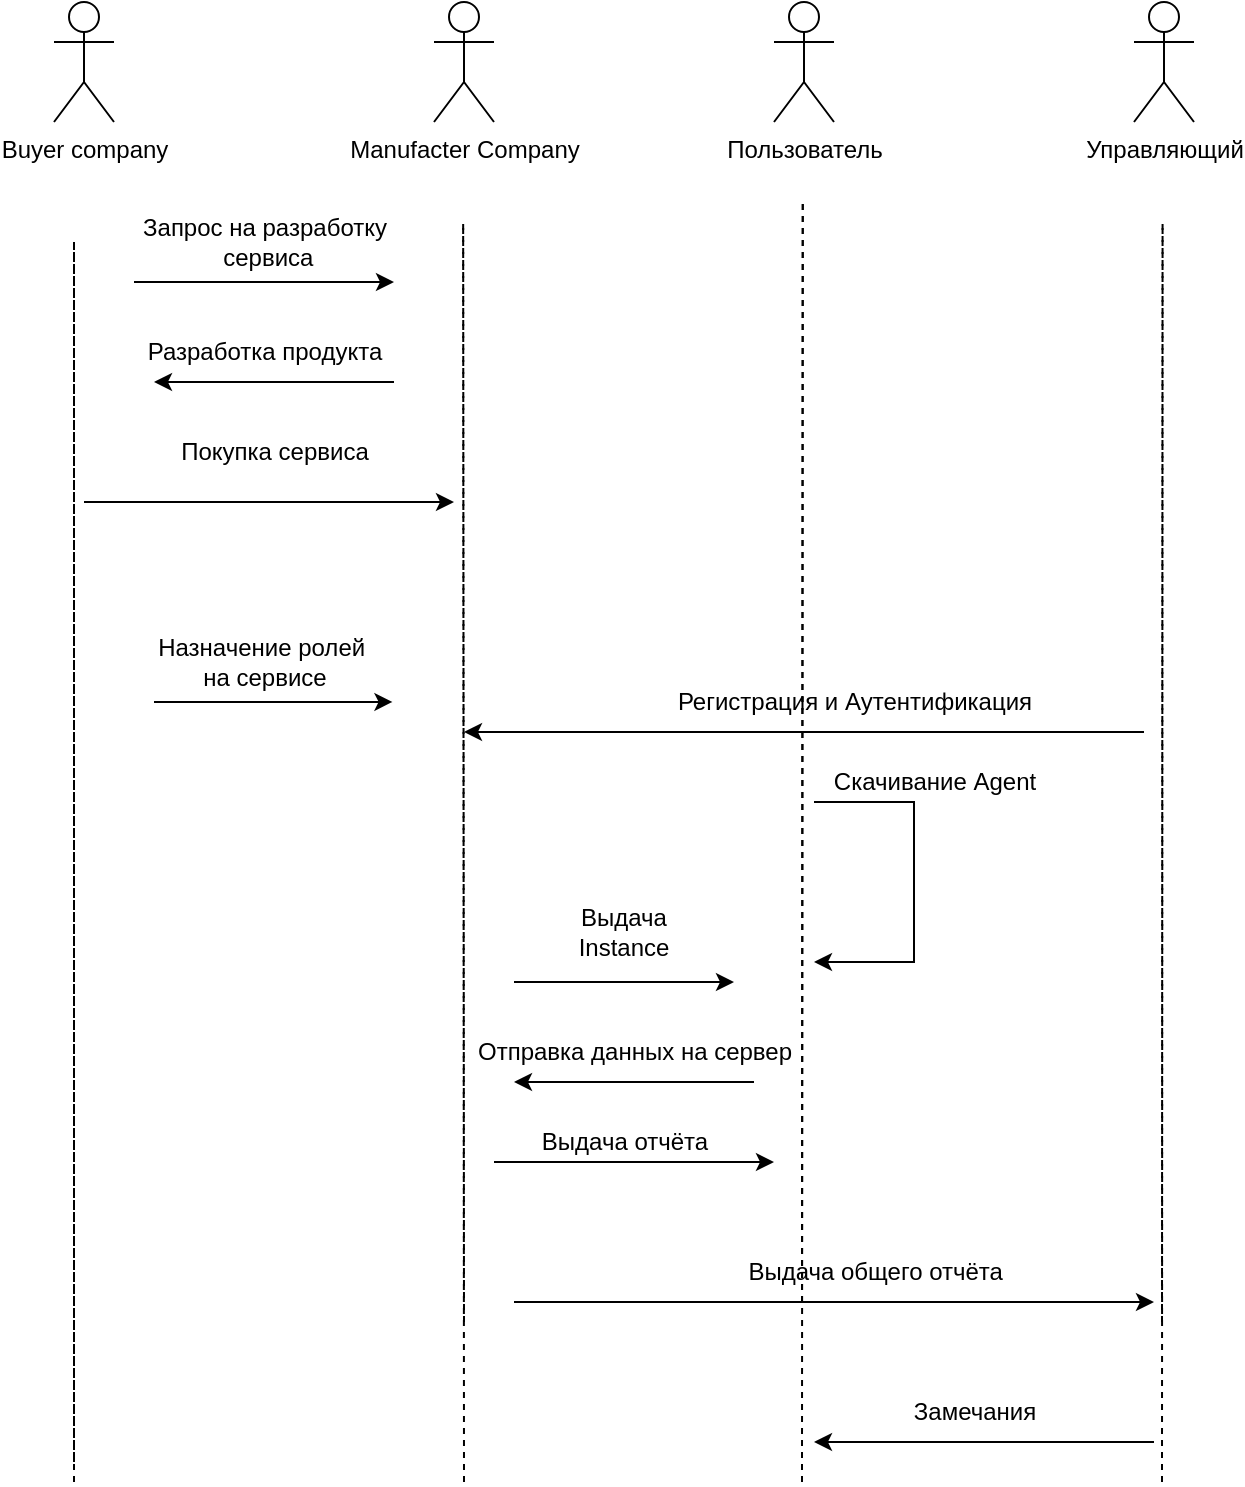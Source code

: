 <mxfile version="20.5.3" type="device"><diagram name="Page-1" id="58cdce13-f638-feb5-8d6f-7d28b1aa9fa0"><mxGraphModel dx="2095" dy="997" grid="1" gridSize="10" guides="1" tooltips="1" connect="1" arrows="1" fold="1" page="1" pageScale="1" pageWidth="1100" pageHeight="850" background="none" math="0" shadow="0"><root><mxCell id="0"/><mxCell id="1" parent="0"/><mxCell id="EltM33IxIU3FDqwF9prP-7" value="Пользователь" style="shape=umlActor;verticalLabelPosition=bottom;verticalAlign=top;html=1;outlineConnect=0;" parent="1" vertex="1"><mxGeometry x="640" y="60" width="30" height="60" as="geometry"/></mxCell><mxCell id="EltM33IxIU3FDqwF9prP-12" value="Управляющий" style="shape=umlActor;verticalLabelPosition=bottom;verticalAlign=top;html=1;outlineConnect=0;" parent="1" vertex="1"><mxGeometry x="820" y="60" width="30" height="60" as="geometry"/></mxCell><mxCell id="EltM33IxIU3FDqwF9prP-19" value="" style="endArrow=none;dashed=1;html=1;rounded=0;" parent="1" edge="1"><mxGeometry width="50" height="50" relative="1" as="geometry"><mxPoint x="654" y="710" as="sourcePoint"/><mxPoint x="654.38" y="160" as="targetPoint"/></mxGeometry></mxCell><mxCell id="EltM33IxIU3FDqwF9prP-20" value="" style="endArrow=none;dashed=1;html=1;rounded=0;" parent="1" edge="1"><mxGeometry width="50" height="50" relative="1" as="geometry"><mxPoint x="834" y="720" as="sourcePoint"/><mxPoint x="834.29" y="170" as="targetPoint"/></mxGeometry></mxCell><mxCell id="EltM33IxIU3FDqwF9prP-24" value="Разработка продукта" style="text;html=1;align=center;verticalAlign=middle;resizable=0;points=[];autosize=1;strokeColor=none;fillColor=none;" parent="1" vertex="1"><mxGeometry x="315" y="220" width="140" height="30" as="geometry"/></mxCell><mxCell id="EltM33IxIU3FDqwF9prP-39" value="Manufacter Company" style="shape=umlActor;verticalLabelPosition=bottom;verticalAlign=top;html=1;outlineConnect=0;" parent="1" vertex="1"><mxGeometry x="470" y="60" width="30" height="60" as="geometry"/></mxCell><mxCell id="EltM33IxIU3FDqwF9prP-40" value="" style="endArrow=none;dashed=1;html=1;rounded=0;" parent="1" edge="1"><mxGeometry width="50" height="50" relative="1" as="geometry"><mxPoint x="485" y="720" as="sourcePoint"/><mxPoint x="484.58" y="170" as="targetPoint"/></mxGeometry></mxCell><mxCell id="EltM33IxIU3FDqwF9prP-49" value="Buyer company" style="shape=umlActor;verticalLabelPosition=bottom;verticalAlign=top;html=1;outlineConnect=0;" parent="1" vertex="1"><mxGeometry x="280" y="60" width="30" height="60" as="geometry"/></mxCell><mxCell id="EltM33IxIU3FDqwF9prP-50" value="" style="endArrow=none;dashed=1;html=1;rounded=0;" parent="1" edge="1"><mxGeometry width="50" height="50" relative="1" as="geometry"><mxPoint x="290" y="710" as="sourcePoint"/><mxPoint x="290" y="180" as="targetPoint"/></mxGeometry></mxCell><mxCell id="EltM33IxIU3FDqwF9prP-51" value="" style="edgeStyle=segmentEdgeStyle;endArrow=classic;html=1;rounded=0;" parent="1" edge="1"><mxGeometry width="50" height="50" relative="1" as="geometry"><mxPoint x="295.0" y="310" as="sourcePoint"/><mxPoint x="480" y="310" as="targetPoint"/><Array as="points"><mxPoint x="395" y="310"/><mxPoint x="395" y="310"/></Array></mxGeometry></mxCell><mxCell id="EltM33IxIU3FDqwF9prP-58" value="Покупка сервиса" style="text;html=1;align=center;verticalAlign=middle;resizable=0;points=[];autosize=1;strokeColor=none;fillColor=none;" parent="1" vertex="1"><mxGeometry x="330" y="270" width="120" height="30" as="geometry"/></mxCell><mxCell id="EltM33IxIU3FDqwF9prP-59" value="" style="endArrow=classic;html=1;rounded=0;entryX=0.994;entryY=0.999;entryDx=0;entryDy=0;entryPerimeter=0;" parent="1" target="EltM33IxIU3FDqwF9prP-60" edge="1"><mxGeometry width="50" height="50" relative="1" as="geometry"><mxPoint x="330" y="410" as="sourcePoint"/><mxPoint x="460" y="410" as="targetPoint"/></mxGeometry></mxCell><mxCell id="EltM33IxIU3FDqwF9prP-60" value="Назначение ролей&amp;nbsp;&lt;br&gt;на сервисе" style="text;html=1;align=center;verticalAlign=middle;resizable=0;points=[];autosize=1;strokeColor=none;fillColor=none;" parent="1" vertex="1"><mxGeometry x="320" y="370" width="130" height="40" as="geometry"/></mxCell><mxCell id="EltM33IxIU3FDqwF9prP-64" value="Запрос на разработку&lt;br&gt;&amp;nbsp;сервиса" style="text;html=1;align=center;verticalAlign=middle;resizable=0;points=[];autosize=1;strokeColor=none;fillColor=none;" parent="1" vertex="1"><mxGeometry x="310" y="160" width="150" height="40" as="geometry"/></mxCell><mxCell id="EltM33IxIU3FDqwF9prP-68" value="" style="endArrow=classic;html=1;rounded=0;" parent="1" edge="1"><mxGeometry width="50" height="50" relative="1" as="geometry"><mxPoint x="510" y="550" as="sourcePoint"/><mxPoint x="620" y="550" as="targetPoint"/></mxGeometry></mxCell><mxCell id="EltM33IxIU3FDqwF9prP-69" value="Выдача Instance" style="text;html=1;strokeColor=none;fillColor=none;align=center;verticalAlign=middle;whiteSpace=wrap;rounded=0;" parent="1" vertex="1"><mxGeometry x="530" y="510" width="70" height="30" as="geometry"/></mxCell><mxCell id="EltM33IxIU3FDqwF9prP-71" value="" style="edgeStyle=segmentEdgeStyle;endArrow=classic;html=1;rounded=0;" parent="1" edge="1"><mxGeometry width="50" height="50" relative="1" as="geometry"><mxPoint x="660" y="460" as="sourcePoint"/><mxPoint x="660" y="540" as="targetPoint"/><Array as="points"><mxPoint x="710" y="460"/><mxPoint x="710" y="540"/></Array></mxGeometry></mxCell><mxCell id="EltM33IxIU3FDqwF9prP-72" value="Скачивание Agent" style="text;html=1;align=center;verticalAlign=middle;resizable=0;points=[];autosize=1;strokeColor=none;fillColor=none;" parent="1" vertex="1"><mxGeometry x="660" y="435" width="120" height="30" as="geometry"/></mxCell><mxCell id="EltM33IxIU3FDqwF9prP-75" value="" style="endArrow=classic;html=1;rounded=0;" parent="1" edge="1"><mxGeometry width="50" height="50" relative="1" as="geometry"><mxPoint x="630" y="600" as="sourcePoint"/><mxPoint x="510" y="600" as="targetPoint"/></mxGeometry></mxCell><mxCell id="EltM33IxIU3FDqwF9prP-76" value="Отправка данных на сервер" style="text;html=1;align=center;verticalAlign=middle;resizable=0;points=[];autosize=1;strokeColor=none;fillColor=none;" parent="1" vertex="1"><mxGeometry x="480" y="570" width="180" height="30" as="geometry"/></mxCell><mxCell id="EltM33IxIU3FDqwF9prP-77" value="" style="endArrow=classic;html=1;rounded=0;" parent="1" edge="1"><mxGeometry width="50" height="50" relative="1" as="geometry"><mxPoint x="500" y="640" as="sourcePoint"/><mxPoint x="640" y="640" as="targetPoint"/></mxGeometry></mxCell><mxCell id="EltM33IxIU3FDqwF9prP-78" value="Выдача отчёта" style="text;html=1;align=center;verticalAlign=middle;resizable=0;points=[];autosize=1;strokeColor=none;fillColor=none;" parent="1" vertex="1"><mxGeometry x="510" y="615" width="110" height="30" as="geometry"/></mxCell><mxCell id="EltM33IxIU3FDqwF9prP-81" value="" style="endArrow=classic;html=1;rounded=0;" parent="1" edge="1"><mxGeometry width="50" height="50" relative="1" as="geometry"><mxPoint x="510" y="710" as="sourcePoint"/><mxPoint x="830" y="710" as="targetPoint"/></mxGeometry></mxCell><mxCell id="EltM33IxIU3FDqwF9prP-83" value="Выдача общего отчёта&amp;nbsp;" style="text;html=1;strokeColor=none;fillColor=none;align=center;verticalAlign=middle;whiteSpace=wrap;rounded=0;" parent="1" vertex="1"><mxGeometry x="620" y="680" width="145" height="30" as="geometry"/></mxCell><mxCell id="EltM33IxIU3FDqwF9prP-85" value="" style="endArrow=none;dashed=1;html=1;rounded=0;" parent="1" edge="1"><mxGeometry width="50" height="50" relative="1" as="geometry"><mxPoint x="290" y="790" as="sourcePoint"/><mxPoint x="290.0" y="180" as="targetPoint"/></mxGeometry></mxCell><mxCell id="EltM33IxIU3FDqwF9prP-86" value="" style="endArrow=none;dashed=1;html=1;rounded=0;" parent="1" edge="1"><mxGeometry width="50" height="50" relative="1" as="geometry"><mxPoint x="485" y="800" as="sourcePoint"/><mxPoint x="484.58" y="170" as="targetPoint"/></mxGeometry></mxCell><mxCell id="EltM33IxIU3FDqwF9prP-87" value="" style="endArrow=none;dashed=1;html=1;rounded=0;" parent="1" edge="1"><mxGeometry width="50" height="50" relative="1" as="geometry"><mxPoint x="834" y="800" as="sourcePoint"/><mxPoint x="834.29" y="170" as="targetPoint"/></mxGeometry></mxCell><mxCell id="EltM33IxIU3FDqwF9prP-88" value="" style="endArrow=none;dashed=1;html=1;rounded=0;" parent="1" edge="1"><mxGeometry width="50" height="50" relative="1" as="geometry"><mxPoint x="290" y="800" as="sourcePoint"/><mxPoint x="290.0" y="180" as="targetPoint"/></mxGeometry></mxCell><mxCell id="EltM33IxIU3FDqwF9prP-89" value="" style="endArrow=none;dashed=1;html=1;rounded=0;" parent="1" edge="1"><mxGeometry width="50" height="50" relative="1" as="geometry"><mxPoint x="654" y="800" as="sourcePoint"/><mxPoint x="654.38" y="160" as="targetPoint"/></mxGeometry></mxCell><mxCell id="EltM33IxIU3FDqwF9prP-90" value="" style="endArrow=classic;html=1;rounded=0;" parent="1" edge="1"><mxGeometry width="50" height="50" relative="1" as="geometry"><mxPoint x="830" y="780" as="sourcePoint"/><mxPoint x="660" y="780" as="targetPoint"/></mxGeometry></mxCell><mxCell id="EltM33IxIU3FDqwF9prP-91" value="Замечания" style="text;html=1;align=center;verticalAlign=middle;resizable=0;points=[];autosize=1;strokeColor=none;fillColor=none;" parent="1" vertex="1"><mxGeometry x="700" y="750" width="80" height="30" as="geometry"/></mxCell><mxCell id="EltM33IxIU3FDqwF9prP-92" value="" style="endArrow=classic;html=1;rounded=0;" parent="1" edge="1"><mxGeometry width="50" height="50" relative="1" as="geometry"><mxPoint x="825" y="425" as="sourcePoint"/><mxPoint x="485" y="425" as="targetPoint"/></mxGeometry></mxCell><mxCell id="EltM33IxIU3FDqwF9prP-93" value="Регистрация и Аутентификация" style="text;html=1;align=center;verticalAlign=middle;resizable=0;points=[];autosize=1;strokeColor=none;fillColor=none;" parent="1" vertex="1"><mxGeometry x="580" y="395" width="200" height="30" as="geometry"/></mxCell><mxCell id="W2qMYSRSC9_-DgZq31rD-9" value="" style="endArrow=classic;html=1;rounded=0;" edge="1" parent="1"><mxGeometry width="50" height="50" relative="1" as="geometry"><mxPoint x="320" y="200" as="sourcePoint"/><mxPoint x="450" y="200" as="targetPoint"/></mxGeometry></mxCell><mxCell id="W2qMYSRSC9_-DgZq31rD-10" value="" style="endArrow=classic;html=1;rounded=0;" edge="1" parent="1"><mxGeometry width="50" height="50" relative="1" as="geometry"><mxPoint x="450" y="250" as="sourcePoint"/><mxPoint x="330" y="250" as="targetPoint"/></mxGeometry></mxCell></root></mxGraphModel></diagram></mxfile>